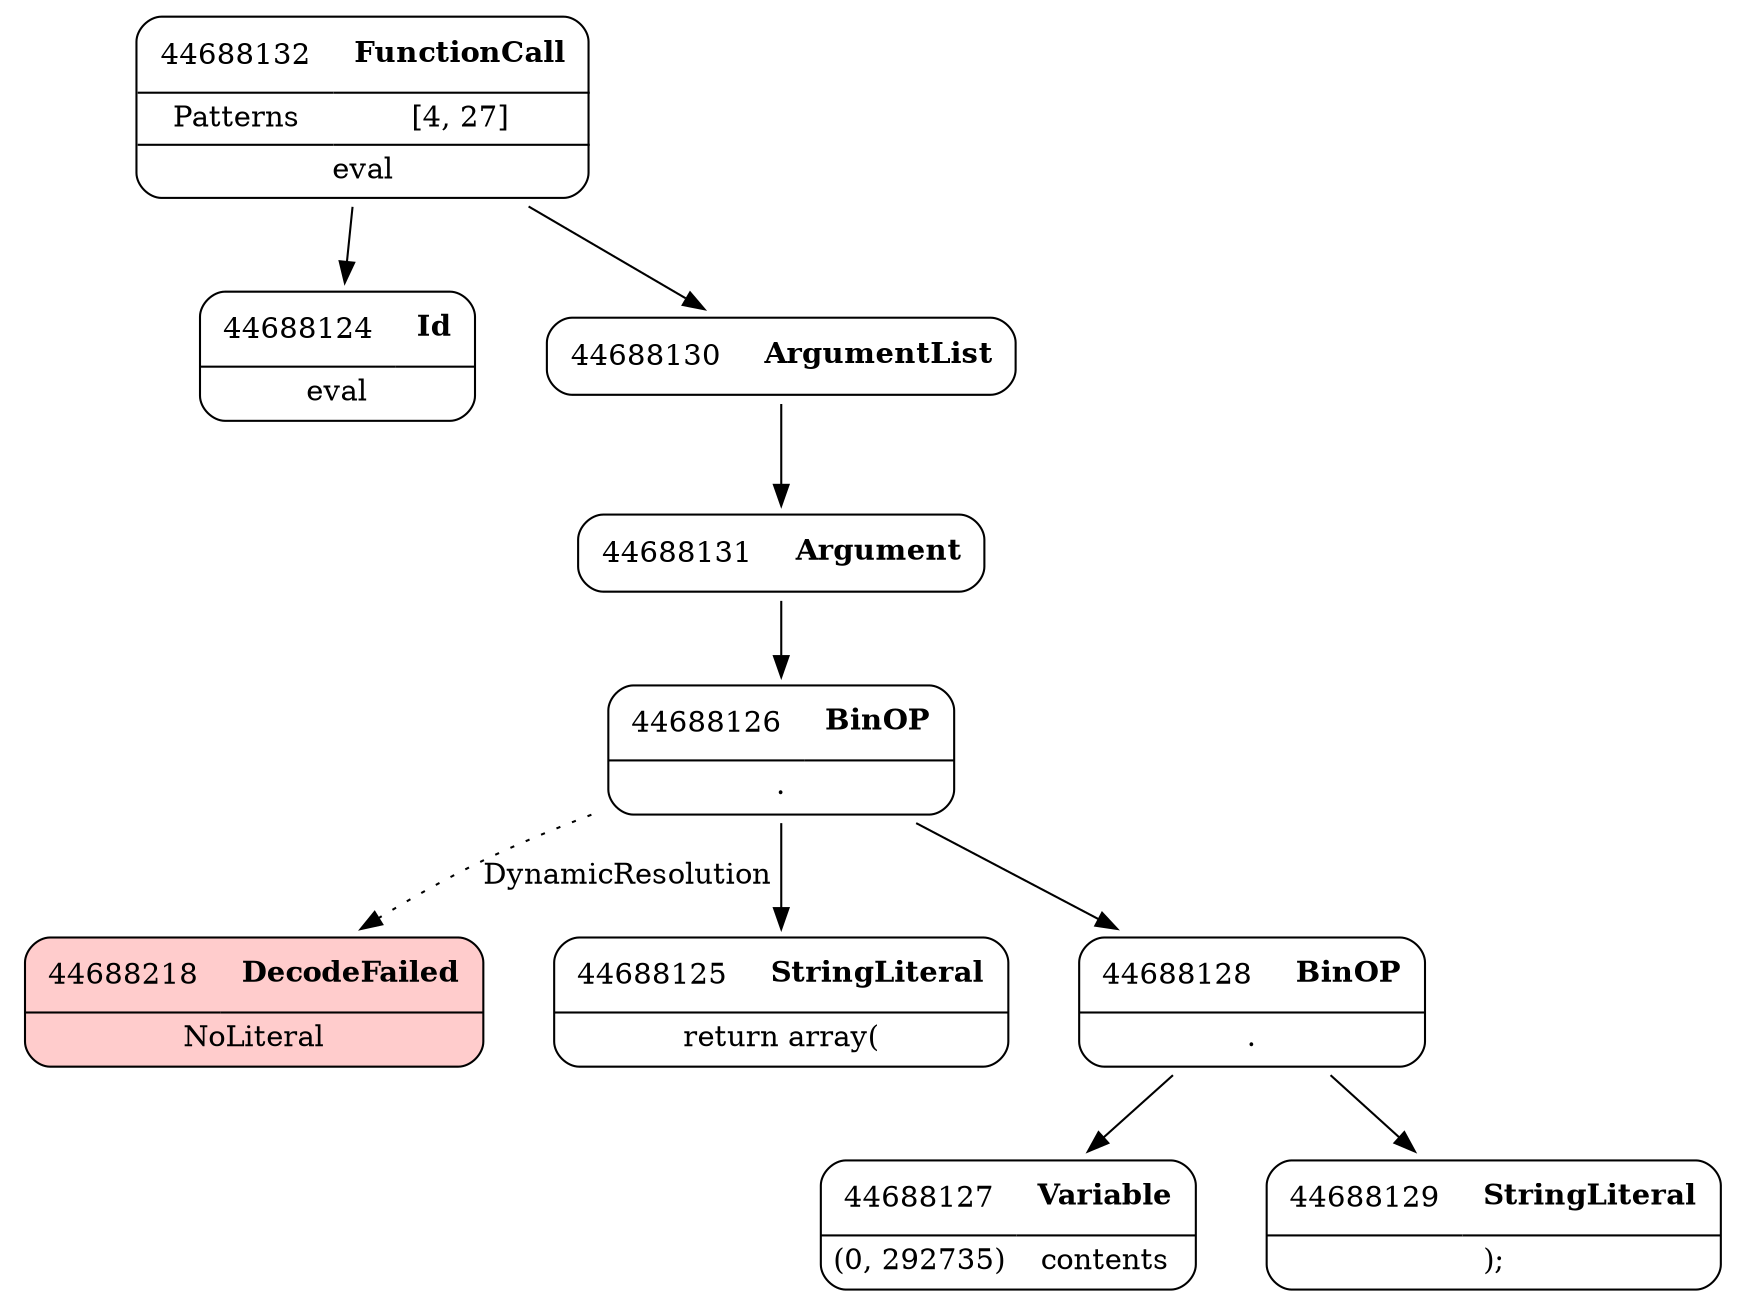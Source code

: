 digraph ast {
node [shape=none];
44688218 [label=<<TABLE border='1' cellspacing='0' cellpadding='10' style='rounded' bgcolor='#FFCCCC' ><TR><TD border='0'>44688218</TD><TD border='0'><B>DecodeFailed</B></TD></TR><HR/><TR><TD border='0' cellpadding='5' colspan='2'>NoLiteral</TD></TR></TABLE>>];
44688125 [label=<<TABLE border='1' cellspacing='0' cellpadding='10' style='rounded' ><TR><TD border='0'>44688125</TD><TD border='0'><B>StringLiteral</B></TD></TR><HR/><TR><TD border='0' cellpadding='5' colspan='2'>return array(</TD></TR></TABLE>>];
44688124 [label=<<TABLE border='1' cellspacing='0' cellpadding='10' style='rounded' ><TR><TD border='0'>44688124</TD><TD border='0'><B>Id</B></TD></TR><HR/><TR><TD border='0' cellpadding='5' colspan='2'>eval</TD></TR></TABLE>>];
44688127 [label=<<TABLE border='1' cellspacing='0' cellpadding='10' style='rounded' ><TR><TD border='0'>44688127</TD><TD border='0'><B>Variable</B></TD></TR><HR/><TR><TD border='0' cellpadding='5'>(0, 292735)</TD><TD border='0' cellpadding='5'>contents</TD></TR></TABLE>>];
44688126 [label=<<TABLE border='1' cellspacing='0' cellpadding='10' style='rounded' ><TR><TD border='0'>44688126</TD><TD border='0'><B>BinOP</B></TD></TR><HR/><TR><TD border='0' cellpadding='5' colspan='2'>.</TD></TR></TABLE>>];
44688126 -> 44688125 [weight=2];
44688126 -> 44688128 [weight=2];
44688126 -> 44688218 [style=dotted,label=DynamicResolution];
44688129 [label=<<TABLE border='1' cellspacing='0' cellpadding='10' style='rounded' ><TR><TD border='0'>44688129</TD><TD border='0'><B>StringLiteral</B></TD></TR><HR/><TR><TD border='0' cellpadding='5' colspan='2'>);</TD></TR></TABLE>>];
44688128 [label=<<TABLE border='1' cellspacing='0' cellpadding='10' style='rounded' ><TR><TD border='0'>44688128</TD><TD border='0'><B>BinOP</B></TD></TR><HR/><TR><TD border='0' cellpadding='5' colspan='2'>.</TD></TR></TABLE>>];
44688128 -> 44688127 [weight=2];
44688128 -> 44688129 [weight=2];
44688131 [label=<<TABLE border='1' cellspacing='0' cellpadding='10' style='rounded' ><TR><TD border='0'>44688131</TD><TD border='0'><B>Argument</B></TD></TR></TABLE>>];
44688131 -> 44688126 [weight=2];
44688130 [label=<<TABLE border='1' cellspacing='0' cellpadding='10' style='rounded' ><TR><TD border='0'>44688130</TD><TD border='0'><B>ArgumentList</B></TD></TR></TABLE>>];
44688130 -> 44688131 [weight=2];
44688132 [label=<<TABLE border='1' cellspacing='0' cellpadding='10' style='rounded' ><TR><TD border='0'>44688132</TD><TD border='0'><B>FunctionCall</B></TD></TR><HR/><TR><TD border='0' cellpadding='5'>Patterns</TD><TD border='0' cellpadding='5'>[4, 27]</TD></TR><HR/><TR><TD border='0' cellpadding='5' colspan='2'>eval</TD></TR></TABLE>>];
44688132 -> 44688124 [weight=2];
44688132 -> 44688130 [weight=2];
}
